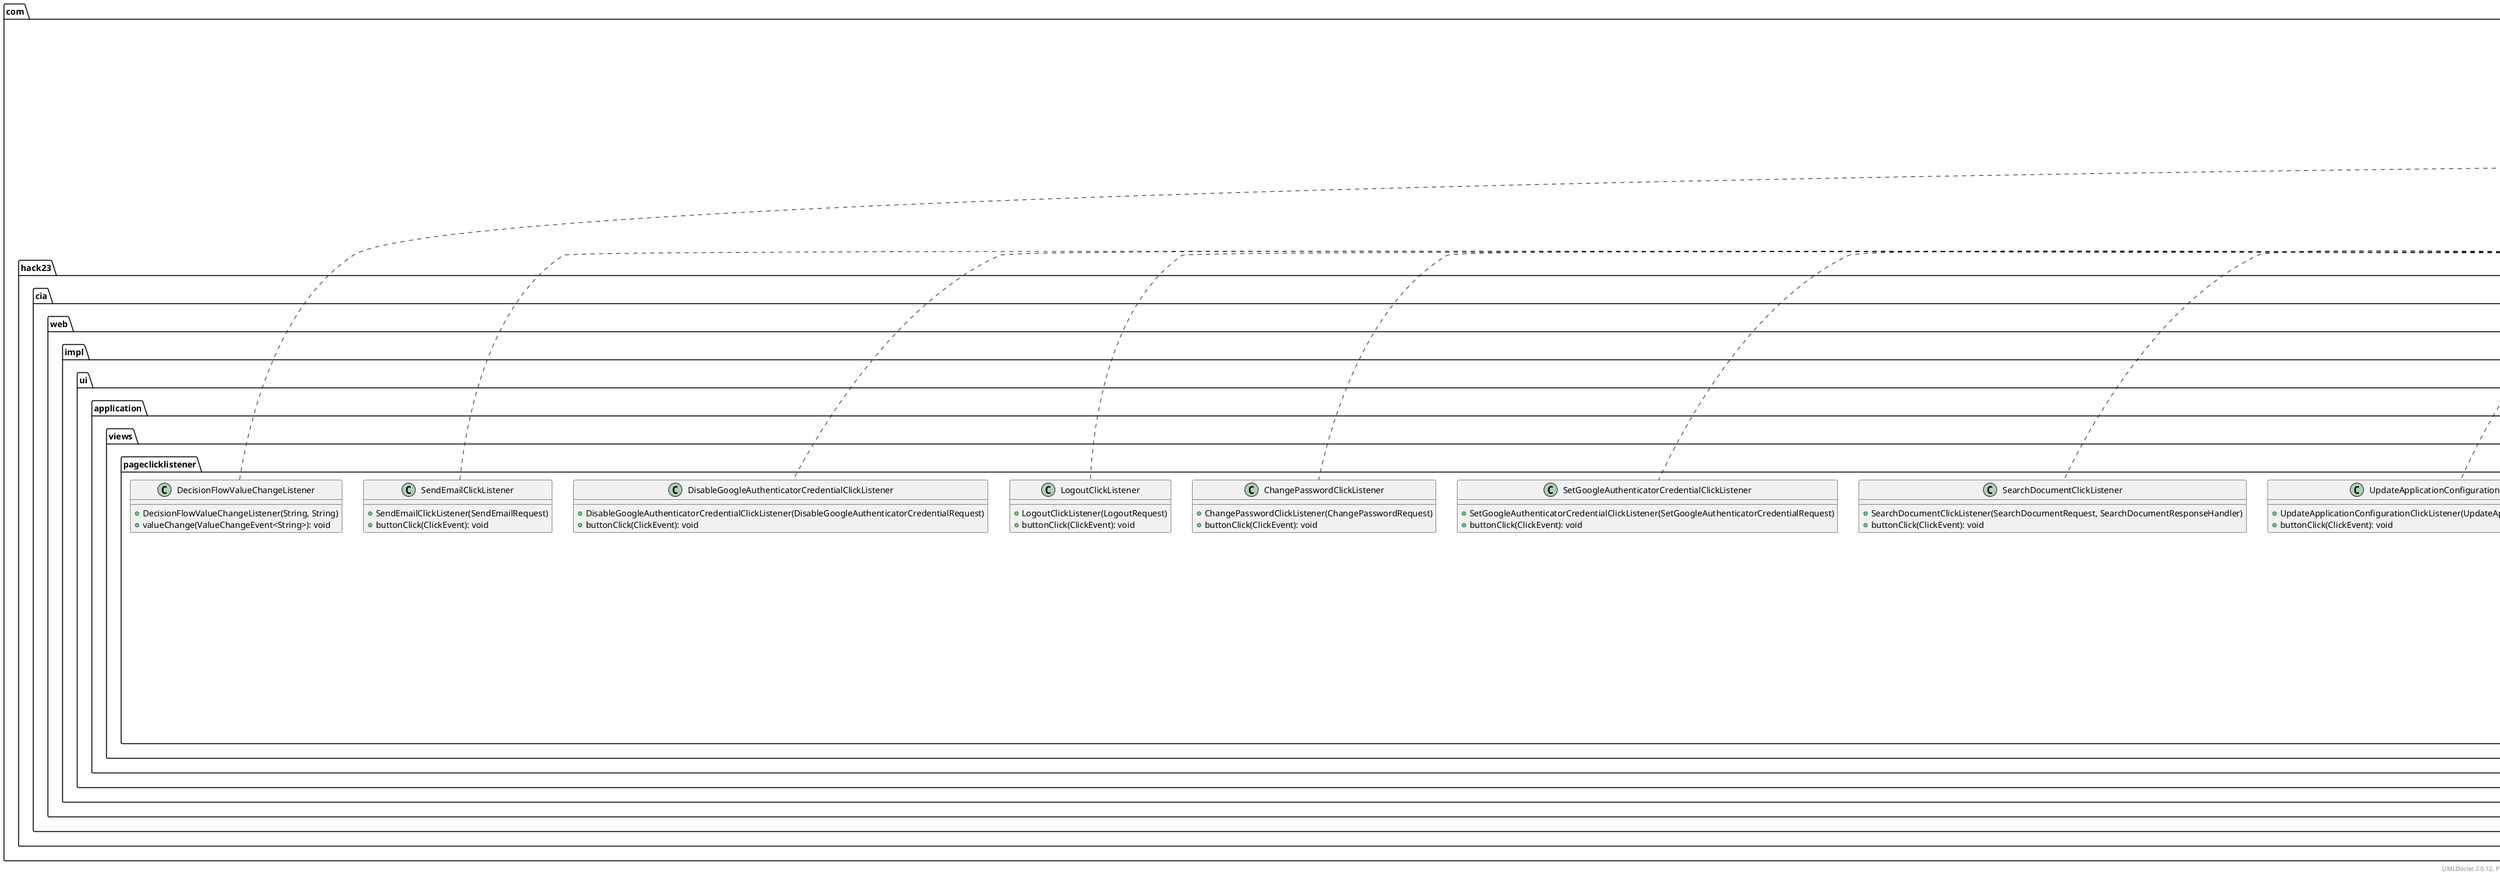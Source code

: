 @startuml
    namespace com.hack23.cia.web.impl.ui.application.views.pageclicklistener {

        class CommitFormWrapperClickListener [[CommitFormWrapperClickListener.html]] {
            +CommitFormWrapperClickListener(Binder<?>, ClickListener)
            +buttonClick(ClickEvent): void
        }

        class ManageUserAccountClickListener [[ManageUserAccountClickListener.html]] {
            +ManageUserAccountClickListener(ManageUserAccountRequest)
            +buttonClick(ClickEvent): void
        }

        class RuleViolationPageItemRendererClickListener [[RuleViolationPageItemRendererClickListener.html]] {
            +click(RendererClickEvent<RuleViolation>): void
            +selectionChange(SelectionEvent<RuleViolation>): void
        }

        class StartAgentClickListener [[StartAgentClickListener.html]] {
            +StartAgentClickListener(DataAgentTarget, DataAgentOperation)
            +buttonClick(ClickEvent): void
        }

        interface PageItemRendererClickListener<T> [[PageItemRendererClickListener.html]]

        abstract class AbstractPageItemRendererClickListener<T> [[AbstractPageItemRendererClickListener.html]] {
            +AbstractPageItemRendererClickListener(String)
            +click(RendererClickEvent<T>): void
            {abstract} #getPageId(T): String
            +selectionChange(SelectionEvent<T>): void
        }

        class ApplicationLoginListener [[ApplicationLoginListener.html]] {
            +ApplicationLoginListener(LoginRequest)
            +buttonClick(ClickEvent): void
        }

        class RefreshDataViewsClickListener [[RefreshDataViewsClickListener.html]] {
            +RefreshDataViewsClickListener(RefreshDataViewsRequest)
            +buttonClick(ClickEvent): void
        }

        class RegisterUserClickListener [[RegisterUserClickListener.html]] {
            +RegisterUserClickListener(RegisterUserRequest)
            +buttonClick(ClickEvent): void
        }

        class UpdateApplicationConfigurationClickListener [[UpdateApplicationConfigurationClickListener.html]] {
            +UpdateApplicationConfigurationClickListener(UpdateApplicationConfigurationRequest)
            +buttonClick(ClickEvent): void
        }

        class SearchDocumentClickListener [[SearchDocumentClickListener.html]] {
            +SearchDocumentClickListener(SearchDocumentRequest, SearchDocumentResponseHandler)
            +buttonClick(ClickEvent): void
        }

        class SetGoogleAuthenticatorCredentialClickListener [[SetGoogleAuthenticatorCredentialClickListener.html]] {
            +SetGoogleAuthenticatorCredentialClickListener(SetGoogleAuthenticatorCredentialRequest)
            +buttonClick(ClickEvent): void
        }

        class PageItemPropertyClickListener [[PageItemPropertyClickListener.html]] {
            +PageItemPropertyClickListener(String, String)
            #getPageId(Serializable): String
        }

        class ChangePasswordClickListener [[ChangePasswordClickListener.html]] {
            +ChangePasswordClickListener(ChangePasswordRequest)
            +buttonClick(ClickEvent): void
        }

        class ComplianceCheckPageItemRendererClickListener [[ComplianceCheckPageItemRendererClickListener.html]] {
            +click(RendererClickEvent<ComplianceCheck>): void
            +selectionChange(SelectionEvent<ComplianceCheck>): void
        }

        class LogoutClickListener [[LogoutClickListener.html]] {
            +LogoutClickListener(LogoutRequest)
            +buttonClick(ClickEvent): void
        }

        class DisableGoogleAuthenticatorCredentialClickListener [[DisableGoogleAuthenticatorCredentialClickListener.html]] {
            +DisableGoogleAuthenticatorCredentialClickListener(DisableGoogleAuthenticatorCredentialRequest)
            +buttonClick(ClickEvent): void
        }

        class SendEmailClickListener [[SendEmailClickListener.html]] {
            +SendEmailClickListener(SendEmailRequest)
            +buttonClick(ClickEvent): void
        }

        class UpdateSearchIndexClickListener [[UpdateSearchIndexClickListener.html]] {
            +UpdateSearchIndexClickListener(UpdateSearchIndexRequest)
            +buttonClick(ClickEvent): void
        }

        class RemoveDataClickListener [[RemoveDataClickListener.html]] {
            +RemoveDataClickListener(RemoveDataRequest)
            +buttonClick(ClickEvent): void
        }

        class DecisionFlowValueChangeListener [[DecisionFlowValueChangeListener.html]] {
            +DecisionFlowValueChangeListener(String, String)
            +valueChange(ValueChangeEvent<String>): void
        }

        com.vaadin.ui.Button.ClickListener <|.. CommitFormWrapperClickListener
        com.vaadin.ui.Button.ClickListener <|.. ManageUserAccountClickListener
        PageItemRendererClickListener <|.. RuleViolationPageItemRendererClickListener
        com.vaadin.ui.Button.ClickListener <|.. StartAgentClickListener
        com.vaadin.ui.renderers.ClickableRenderer.RendererClickListener <|-- PageItemRendererClickListener
        com.vaadin.event.selection.SelectionListener <|-- PageItemRendererClickListener
        PageItemRendererClickListener <|.. AbstractPageItemRendererClickListener
        com.vaadin.ui.Button.ClickListener <|.. ApplicationLoginListener
        com.vaadin.ui.Button.ClickListener <|.. RefreshDataViewsClickListener
        com.vaadin.ui.Button.ClickListener <|.. RegisterUserClickListener
        com.vaadin.ui.Button.ClickListener <|.. UpdateApplicationConfigurationClickListener
        com.vaadin.ui.Button.ClickListener <|.. SearchDocumentClickListener
        com.vaadin.ui.Button.ClickListener <|.. SetGoogleAuthenticatorCredentialClickListener
        AbstractPageItemRendererClickListener <|-- PageItemPropertyClickListener
        com.vaadin.ui.Button.ClickListener <|.. ChangePasswordClickListener
        PageItemRendererClickListener <|.. ComplianceCheckPageItemRendererClickListener
        com.vaadin.ui.Button.ClickListener <|.. LogoutClickListener
        com.vaadin.ui.Button.ClickListener <|.. DisableGoogleAuthenticatorCredentialClickListener
        com.vaadin.ui.Button.ClickListener <|.. SendEmailClickListener
        com.vaadin.ui.Button.ClickListener <|.. UpdateSearchIndexClickListener
        com.vaadin.ui.Button.ClickListener <|.. RemoveDataClickListener
        com.vaadin.data.HasValue.ValueChangeListener <|.. DecisionFlowValueChangeListener
    }

    namespace com.vaadin.ui {
        interface com.vaadin.ui.Button.ClickListener {
            {static} +BUTTON_CLICK_METHOD: Method
            {abstract} +buttonClick(ClickEvent): void
        }
    }

    namespace com.vaadin.ui.renderers {
        interface com.vaadin.ui.renderers.ClickableRenderer.RendererClickListener<T> {
            {static} +CLICK_METHOD: Method
            {abstract} +click(RendererClickEvent<T>): void
        }
    }

    namespace com.vaadin.event.selection {
        interface SelectionListener<T> {
            {abstract} +selectionChange(SelectionEvent<T>): void
        }
    }

    namespace com.vaadin.data {
        interface com.vaadin.data.HasValue.ValueChangeListener<V> {
            {static} +--VALUE_CHANGE_METHOD--: Method
            {abstract} +valueChange(ValueChangeEvent<V>): void
        }
    }

    center footer UMLDoclet 2.0.12, PlantUML 1.2020.16
@enduml

